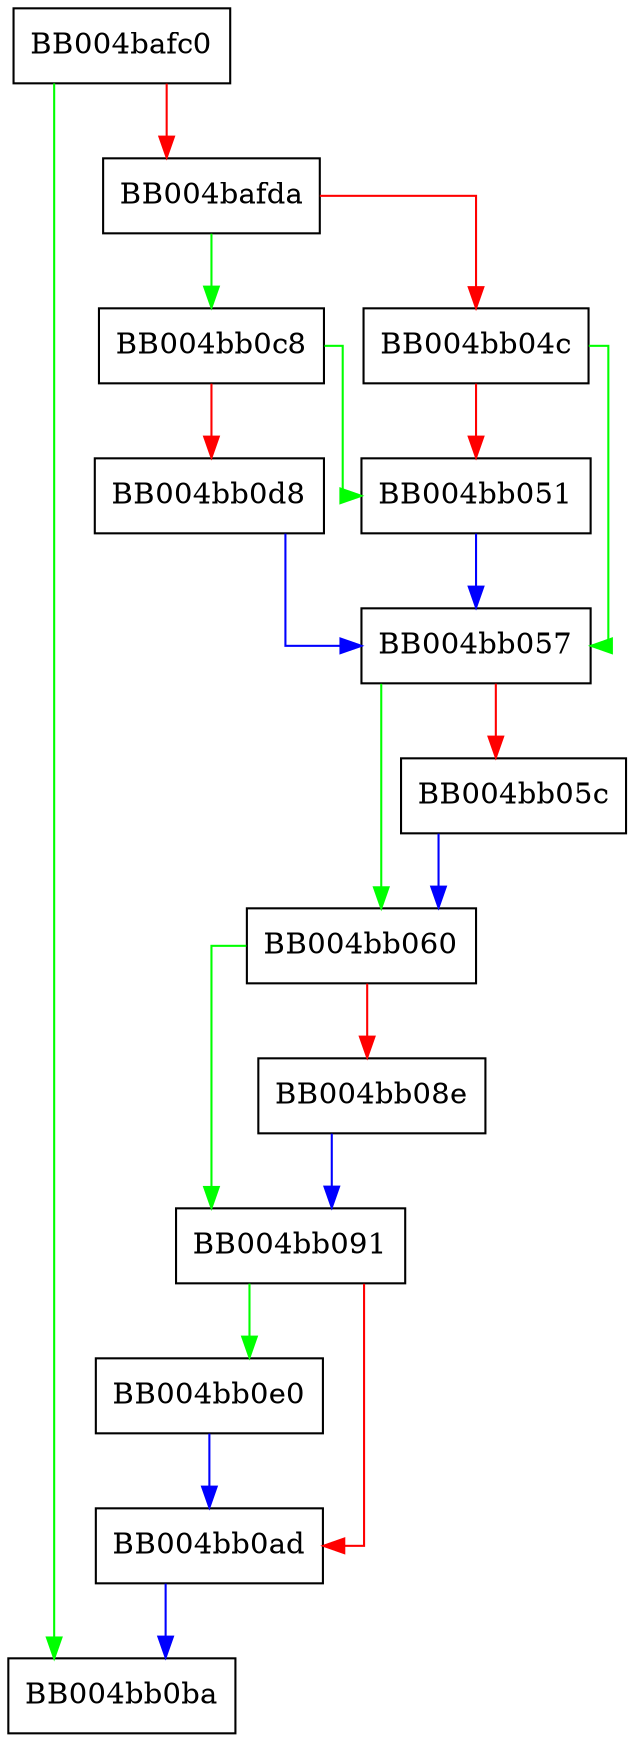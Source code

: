 digraph ossl_qtx_pop_net {
  node [shape="box"];
  graph [splines=ortho];
  BB004bafc0 -> BB004bb0ba [color="green"];
  BB004bafc0 -> BB004bafda [color="red"];
  BB004bafda -> BB004bb0c8 [color="green"];
  BB004bafda -> BB004bb04c [color="red"];
  BB004bb04c -> BB004bb057 [color="green"];
  BB004bb04c -> BB004bb051 [color="red"];
  BB004bb051 -> BB004bb057 [color="blue"];
  BB004bb057 -> BB004bb060 [color="green"];
  BB004bb057 -> BB004bb05c [color="red"];
  BB004bb05c -> BB004bb060 [color="blue"];
  BB004bb060 -> BB004bb091 [color="green"];
  BB004bb060 -> BB004bb08e [color="red"];
  BB004bb08e -> BB004bb091 [color="blue"];
  BB004bb091 -> BB004bb0e0 [color="green"];
  BB004bb091 -> BB004bb0ad [color="red"];
  BB004bb0ad -> BB004bb0ba [color="blue"];
  BB004bb0c8 -> BB004bb051 [color="green"];
  BB004bb0c8 -> BB004bb0d8 [color="red"];
  BB004bb0d8 -> BB004bb057 [color="blue"];
  BB004bb0e0 -> BB004bb0ad [color="blue"];
}